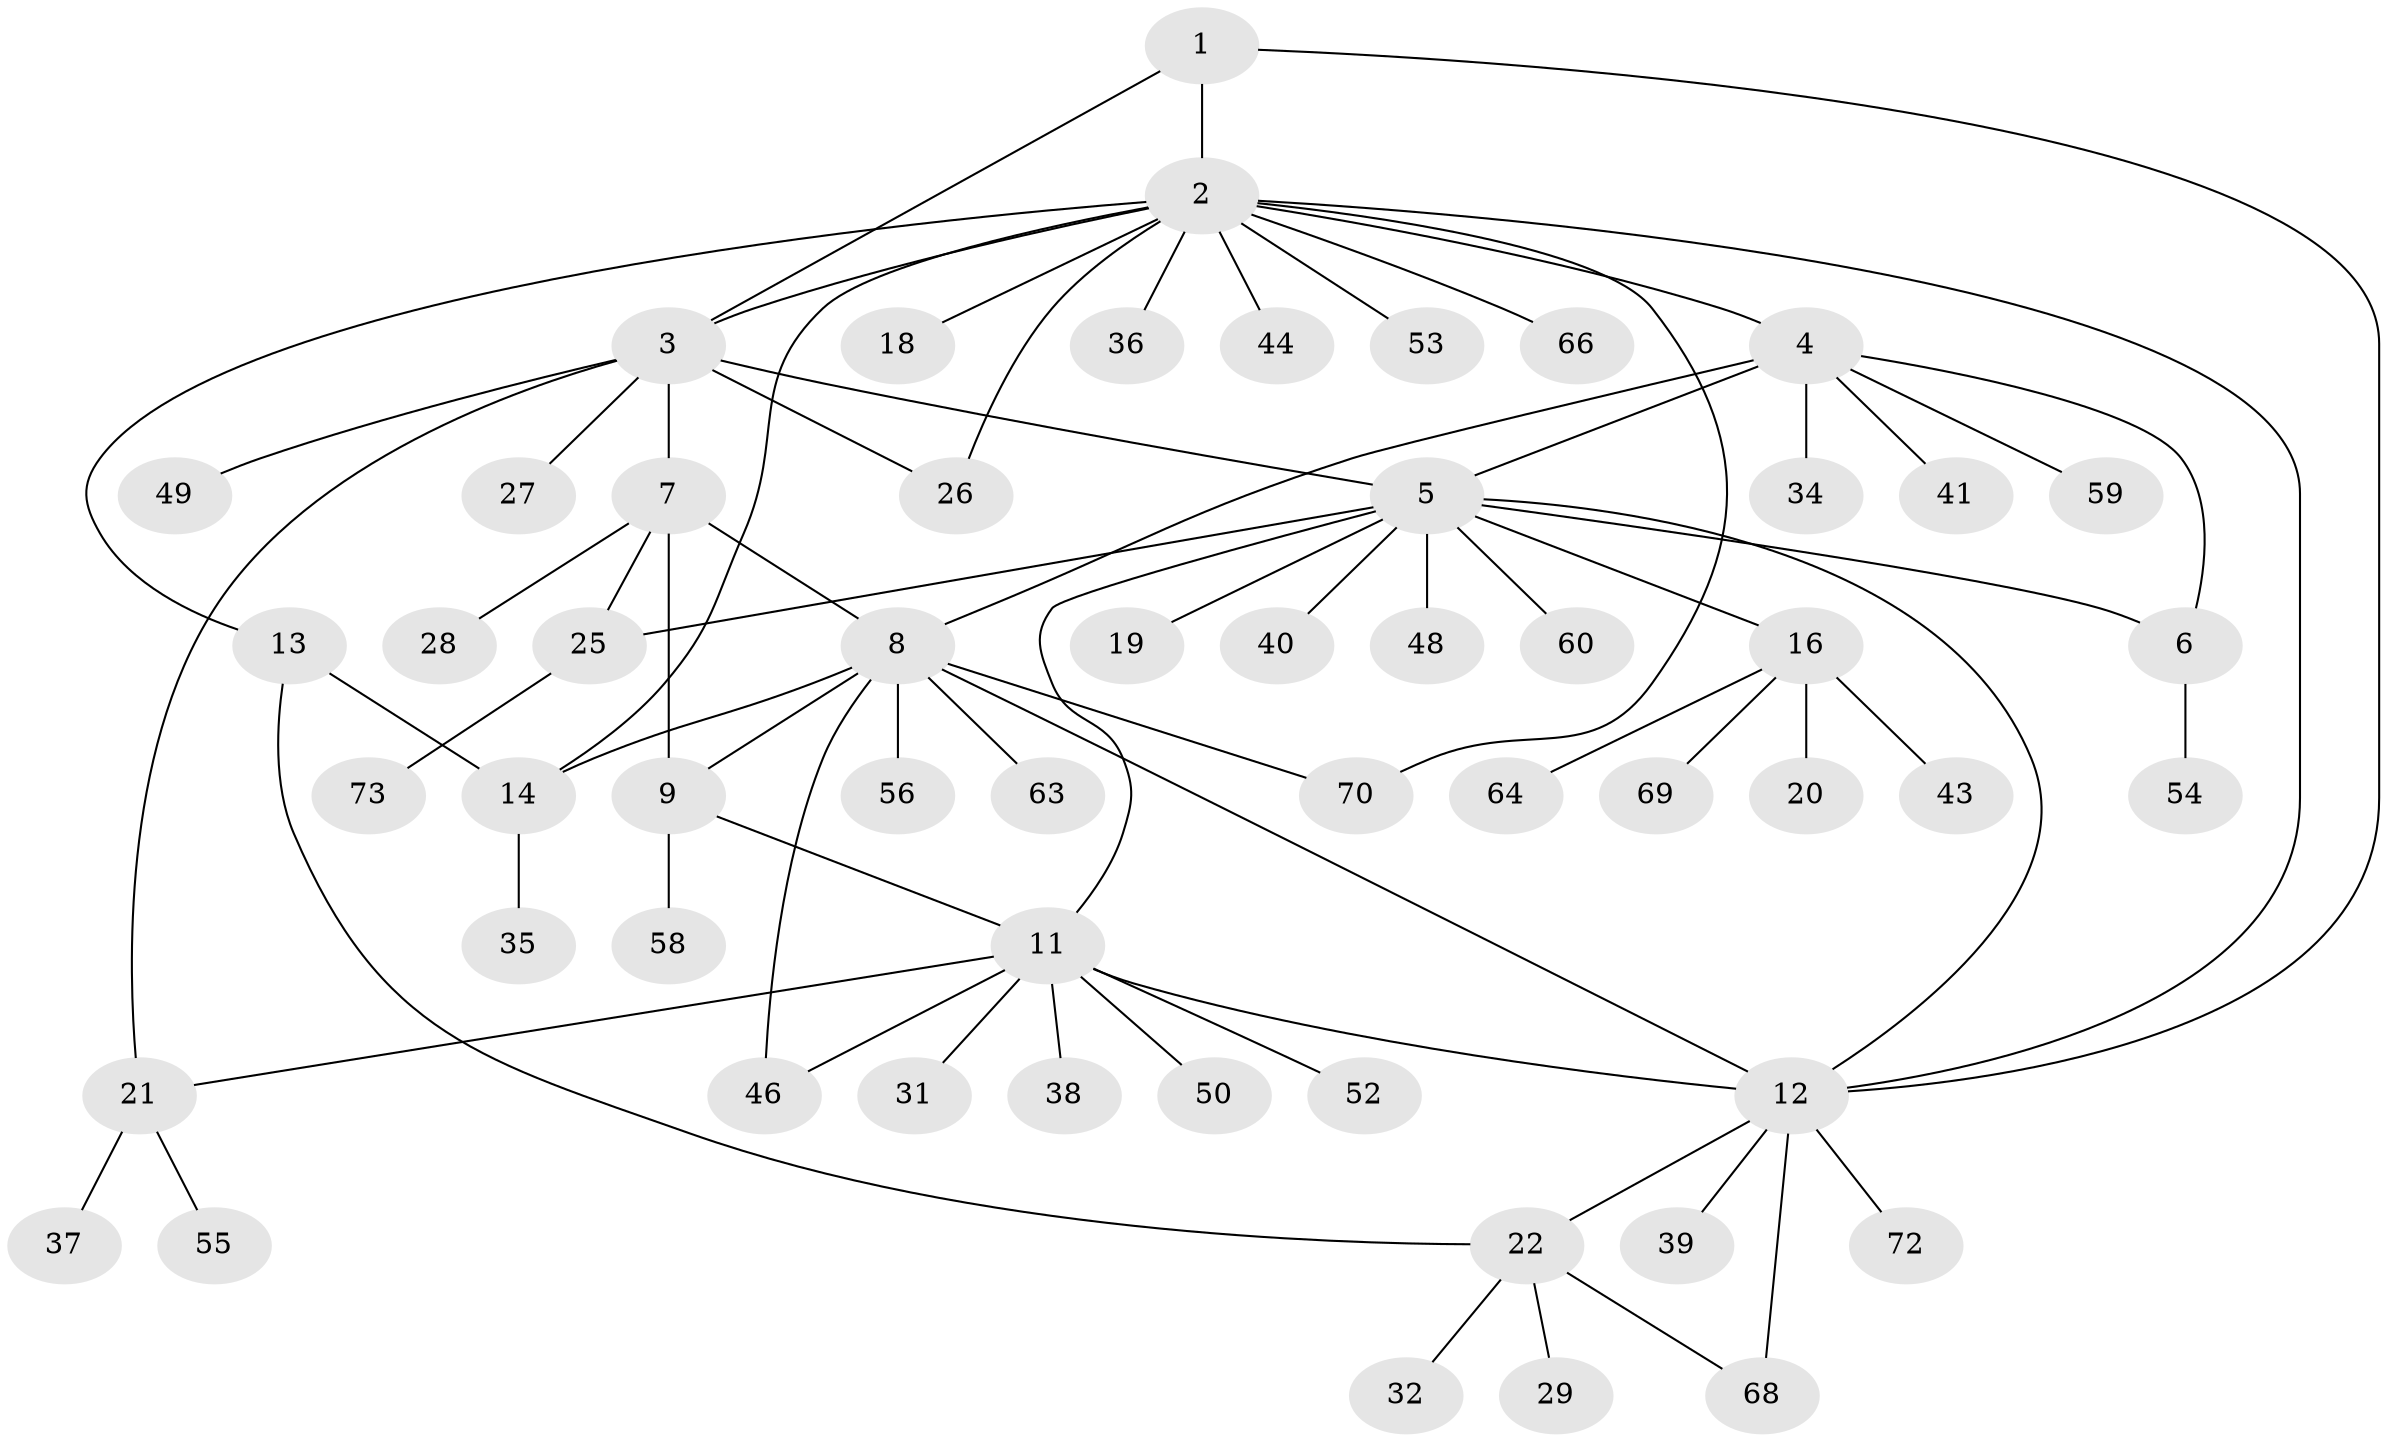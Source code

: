 // original degree distribution, {4: 0.08108108108108109, 5: 0.06756756756756757, 9: 0.02702702702702703, 6: 0.02702702702702703, 8: 0.013513513513513514, 3: 0.06756756756756757, 7: 0.02702702702702703, 10: 0.013513513513513514, 1: 0.5675675675675675, 2: 0.10810810810810811}
// Generated by graph-tools (version 1.1) at 2025/42/03/06/25 10:42:07]
// undirected, 56 vertices, 74 edges
graph export_dot {
graph [start="1"]
  node [color=gray90,style=filled];
  1 [super="+51"];
  2 [super="+15"];
  3 [super="+30"];
  4 [super="+24"];
  5 [super="+10"];
  6;
  7 [super="+42"];
  8 [super="+33"];
  9 [super="+47"];
  11 [super="+23"];
  12 [super="+62"];
  13;
  14 [super="+17"];
  16 [super="+57"];
  18;
  19;
  20;
  21;
  22 [super="+67"];
  25 [super="+61"];
  26 [super="+45"];
  27;
  28;
  29;
  31;
  32;
  34 [super="+65"];
  35;
  36;
  37;
  38;
  39 [super="+74"];
  40;
  41;
  43;
  44;
  46;
  48;
  49;
  50 [super="+71"];
  52;
  53;
  54;
  55;
  56;
  58;
  59;
  60;
  63;
  64;
  66;
  68;
  69;
  70;
  72;
  73;
  1 -- 2;
  1 -- 3;
  1 -- 12;
  2 -- 3;
  2 -- 18;
  2 -- 36;
  2 -- 66;
  2 -- 4;
  2 -- 70;
  2 -- 12;
  2 -- 13;
  2 -- 14;
  2 -- 44;
  2 -- 53;
  2 -- 26;
  3 -- 5;
  3 -- 7;
  3 -- 21;
  3 -- 26;
  3 -- 27;
  3 -- 49;
  4 -- 5;
  4 -- 6;
  4 -- 8;
  4 -- 41;
  4 -- 34;
  4 -- 59;
  5 -- 6;
  5 -- 16;
  5 -- 19;
  5 -- 40;
  5 -- 60;
  5 -- 48;
  5 -- 25;
  5 -- 11;
  5 -- 12;
  6 -- 54;
  7 -- 8;
  7 -- 9;
  7 -- 28;
  7 -- 25;
  8 -- 9;
  8 -- 14;
  8 -- 56;
  8 -- 63;
  8 -- 46;
  8 -- 12;
  8 -- 70;
  9 -- 11;
  9 -- 58;
  11 -- 12;
  11 -- 31;
  11 -- 46;
  11 -- 50;
  11 -- 52;
  11 -- 21;
  11 -- 38;
  12 -- 39;
  12 -- 68;
  12 -- 72;
  12 -- 22;
  13 -- 14;
  13 -- 22;
  14 -- 35;
  16 -- 20;
  16 -- 43;
  16 -- 64;
  16 -- 69;
  21 -- 37;
  21 -- 55;
  22 -- 29;
  22 -- 32;
  22 -- 68;
  25 -- 73;
}
